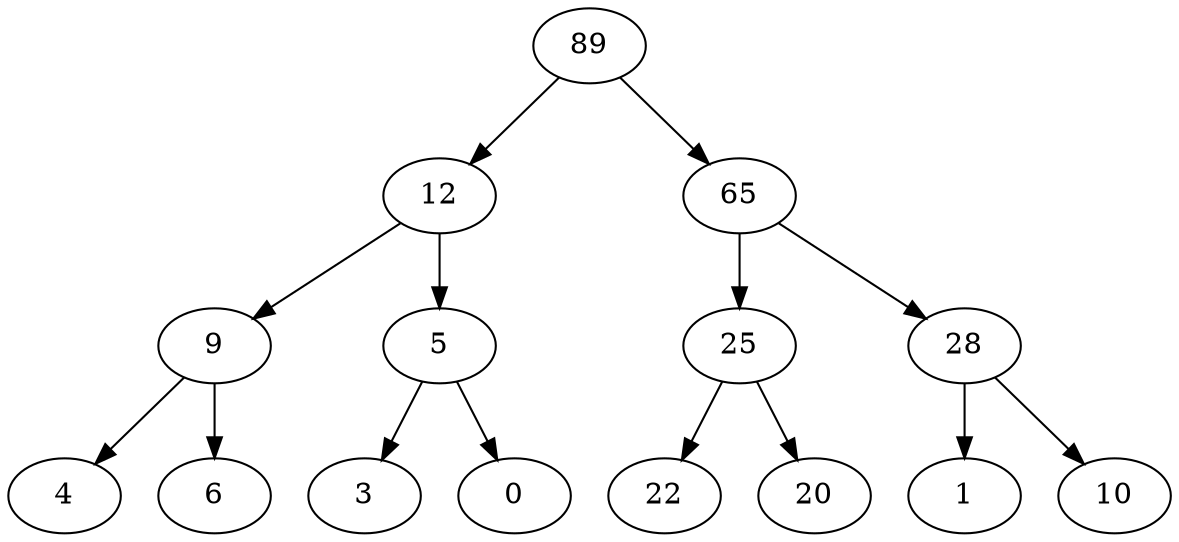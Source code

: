 digraph {
	89
	89 -> 12
	12
	12 -> 9
	9
	9 -> 4
	4
	9 -> 6
	6
	12 -> 5
	5
	5 -> 3
	3
	5 -> 0
	0
	89 -> 65
	65
	65 -> 25
	25
	25 -> 22
	22
	25 -> 20
	20
	65 -> 28
	28
	28 -> 1
	1
	28 -> 10
	10
}
